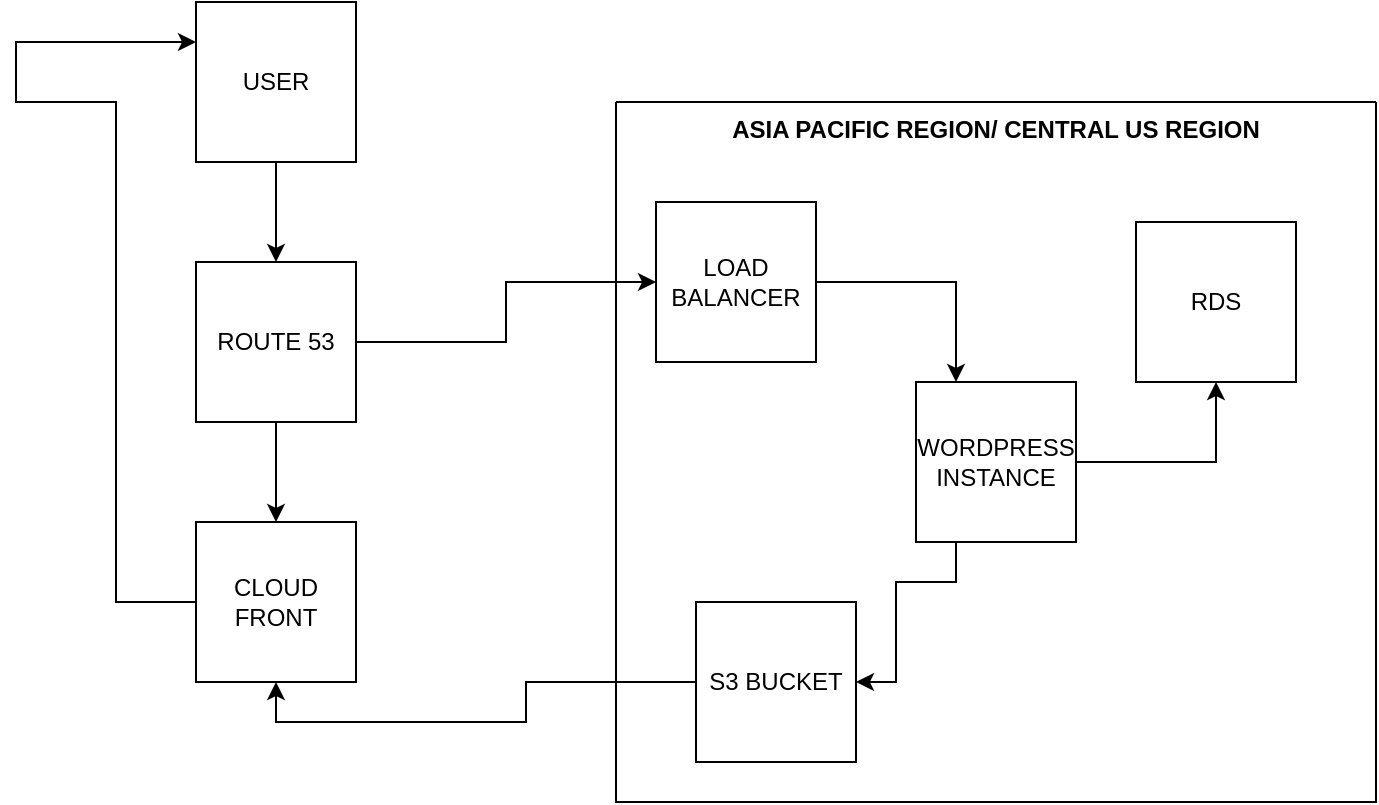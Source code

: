 <mxfile version="15.8.8" type="github">
  <diagram id="ogua8pBa752TqJ__3UYp" name="Page-1">
    <mxGraphModel dx="796" dy="400" grid="1" gridSize="10" guides="1" tooltips="1" connect="1" arrows="1" fold="1" page="1" pageScale="1" pageWidth="827" pageHeight="1169" math="0" shadow="0">
      <root>
        <mxCell id="0" />
        <mxCell id="1" parent="0" />
        <mxCell id="ZfXicsejF9cRYwxNi_Eo-7" value="ASIA PACIFIC REGION/ CENTRAL US REGION" style="swimlane;startSize=0;verticalAlign=top;" vertex="1" parent="1">
          <mxGeometry x="310" y="90" width="380" height="350" as="geometry" />
        </mxCell>
        <mxCell id="ZfXicsejF9cRYwxNi_Eo-5" value="S3 BUCKET" style="whiteSpace=wrap;html=1;aspect=fixed;" vertex="1" parent="ZfXicsejF9cRYwxNi_Eo-7">
          <mxGeometry x="40" y="250" width="80" height="80" as="geometry" />
        </mxCell>
        <mxCell id="ZfXicsejF9cRYwxNi_Eo-14" style="edgeStyle=orthogonalEdgeStyle;rounded=0;orthogonalLoop=1;jettySize=auto;html=1;entryX=0.5;entryY=1;entryDx=0;entryDy=0;" edge="1" parent="ZfXicsejF9cRYwxNi_Eo-7" source="ZfXicsejF9cRYwxNi_Eo-6" target="ZfXicsejF9cRYwxNi_Eo-4">
          <mxGeometry relative="1" as="geometry" />
        </mxCell>
        <mxCell id="ZfXicsejF9cRYwxNi_Eo-17" style="edgeStyle=orthogonalEdgeStyle;rounded=0;orthogonalLoop=1;jettySize=auto;html=1;entryX=1;entryY=0.5;entryDx=0;entryDy=0;" edge="1" parent="ZfXicsejF9cRYwxNi_Eo-7" source="ZfXicsejF9cRYwxNi_Eo-6" target="ZfXicsejF9cRYwxNi_Eo-5">
          <mxGeometry relative="1" as="geometry">
            <Array as="points">
              <mxPoint x="170" y="240" />
              <mxPoint x="140" y="240" />
              <mxPoint x="140" y="290" />
            </Array>
          </mxGeometry>
        </mxCell>
        <mxCell id="ZfXicsejF9cRYwxNi_Eo-6" value="WORDPRESS INSTANCE" style="whiteSpace=wrap;html=1;aspect=fixed;" vertex="1" parent="ZfXicsejF9cRYwxNi_Eo-7">
          <mxGeometry x="150" y="140" width="80" height="80" as="geometry" />
        </mxCell>
        <mxCell id="ZfXicsejF9cRYwxNi_Eo-4" value="RDS" style="whiteSpace=wrap;html=1;aspect=fixed;" vertex="1" parent="ZfXicsejF9cRYwxNi_Eo-7">
          <mxGeometry x="260" y="60" width="80" height="80" as="geometry" />
        </mxCell>
        <mxCell id="ZfXicsejF9cRYwxNi_Eo-20" style="edgeStyle=orthogonalEdgeStyle;rounded=0;orthogonalLoop=1;jettySize=auto;html=1;entryX=0.25;entryY=0;entryDx=0;entryDy=0;" edge="1" parent="ZfXicsejF9cRYwxNi_Eo-7" source="ZfXicsejF9cRYwxNi_Eo-18" target="ZfXicsejF9cRYwxNi_Eo-6">
          <mxGeometry relative="1" as="geometry" />
        </mxCell>
        <mxCell id="ZfXicsejF9cRYwxNi_Eo-18" value="LOAD BALANCER" style="whiteSpace=wrap;html=1;aspect=fixed;" vertex="1" parent="ZfXicsejF9cRYwxNi_Eo-7">
          <mxGeometry x="20" y="50" width="80" height="80" as="geometry" />
        </mxCell>
        <mxCell id="ZfXicsejF9cRYwxNi_Eo-8" value="" style="edgeStyle=orthogonalEdgeStyle;rounded=0;orthogonalLoop=1;jettySize=auto;html=1;" edge="1" parent="1" source="ZfXicsejF9cRYwxNi_Eo-1" target="ZfXicsejF9cRYwxNi_Eo-3">
          <mxGeometry relative="1" as="geometry" />
        </mxCell>
        <mxCell id="ZfXicsejF9cRYwxNi_Eo-1" value="USER" style="whiteSpace=wrap;html=1;aspect=fixed;" vertex="1" parent="1">
          <mxGeometry x="100" y="40" width="80" height="80" as="geometry" />
        </mxCell>
        <mxCell id="ZfXicsejF9cRYwxNi_Eo-23" style="edgeStyle=orthogonalEdgeStyle;rounded=0;orthogonalLoop=1;jettySize=auto;html=1;entryX=0;entryY=0.25;entryDx=0;entryDy=0;" edge="1" parent="1" source="ZfXicsejF9cRYwxNi_Eo-2" target="ZfXicsejF9cRYwxNi_Eo-1">
          <mxGeometry relative="1" as="geometry">
            <mxPoint x="10" y="60" as="targetPoint" />
            <Array as="points">
              <mxPoint x="60" y="340" />
              <mxPoint x="60" y="90" />
              <mxPoint x="10" y="90" />
              <mxPoint x="10" y="60" />
            </Array>
          </mxGeometry>
        </mxCell>
        <mxCell id="ZfXicsejF9cRYwxNi_Eo-2" value="CLOUD FRONT" style="whiteSpace=wrap;html=1;aspect=fixed;" vertex="1" parent="1">
          <mxGeometry x="100" y="300" width="80" height="80" as="geometry" />
        </mxCell>
        <mxCell id="ZfXicsejF9cRYwxNi_Eo-9" value="" style="edgeStyle=orthogonalEdgeStyle;rounded=0;orthogonalLoop=1;jettySize=auto;html=1;" edge="1" parent="1" source="ZfXicsejF9cRYwxNi_Eo-3" target="ZfXicsejF9cRYwxNi_Eo-2">
          <mxGeometry relative="1" as="geometry" />
        </mxCell>
        <mxCell id="ZfXicsejF9cRYwxNi_Eo-19" style="edgeStyle=orthogonalEdgeStyle;rounded=0;orthogonalLoop=1;jettySize=auto;html=1;entryX=0;entryY=0.5;entryDx=0;entryDy=0;" edge="1" parent="1" source="ZfXicsejF9cRYwxNi_Eo-3" target="ZfXicsejF9cRYwxNi_Eo-18">
          <mxGeometry relative="1" as="geometry" />
        </mxCell>
        <mxCell id="ZfXicsejF9cRYwxNi_Eo-3" value="ROUTE 53" style="whiteSpace=wrap;html=1;aspect=fixed;" vertex="1" parent="1">
          <mxGeometry x="100" y="170" width="80" height="80" as="geometry" />
        </mxCell>
        <mxCell id="ZfXicsejF9cRYwxNi_Eo-24" style="edgeStyle=orthogonalEdgeStyle;rounded=0;orthogonalLoop=1;jettySize=auto;html=1;entryX=0.5;entryY=1;entryDx=0;entryDy=0;" edge="1" parent="1" source="ZfXicsejF9cRYwxNi_Eo-5" target="ZfXicsejF9cRYwxNi_Eo-2">
          <mxGeometry relative="1" as="geometry" />
        </mxCell>
      </root>
    </mxGraphModel>
  </diagram>
</mxfile>
